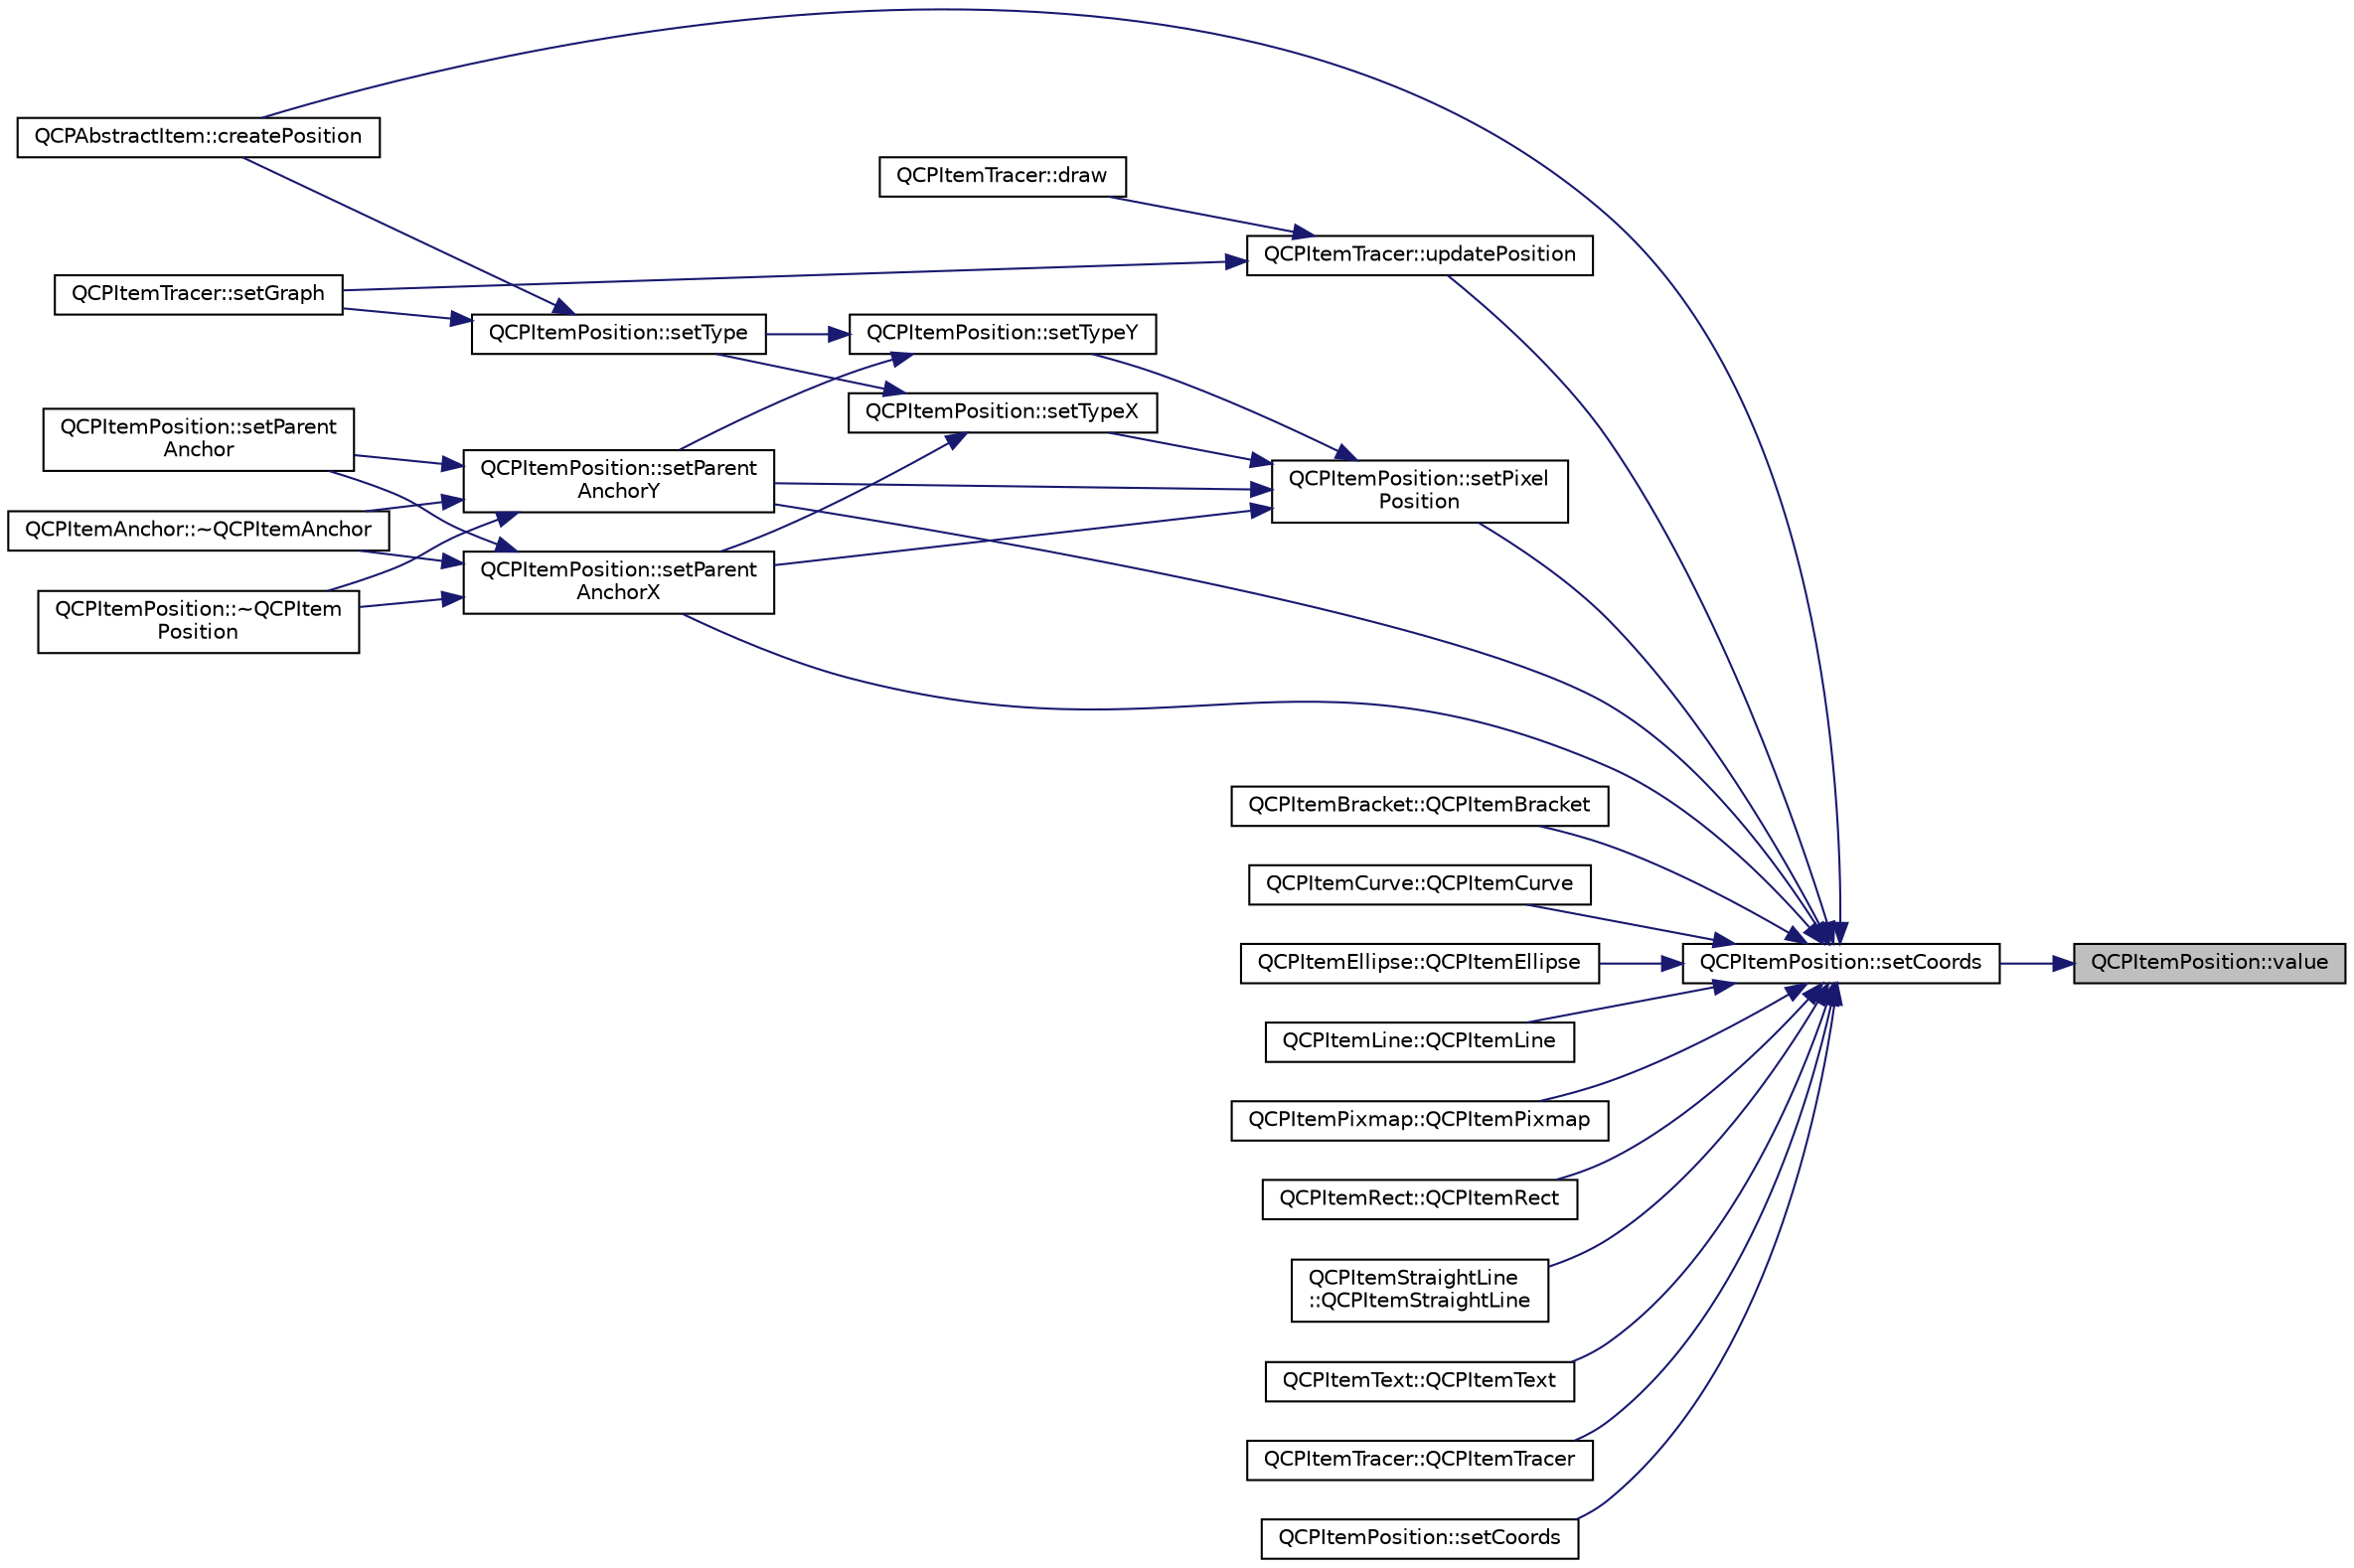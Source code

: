 digraph "QCPItemPosition::value"
{
 // LATEX_PDF_SIZE
  edge [fontname="Helvetica",fontsize="10",labelfontname="Helvetica",labelfontsize="10"];
  node [fontname="Helvetica",fontsize="10",shape=record];
  rankdir="RL";
  Node1 [label="QCPItemPosition::value",height=0.2,width=0.4,color="black", fillcolor="grey75", style="filled", fontcolor="black",tooltip=" "];
  Node1 -> Node2 [dir="back",color="midnightblue",fontsize="10",style="solid",fontname="Helvetica"];
  Node2 [label="QCPItemPosition::setCoords",height=0.2,width=0.4,color="black", fillcolor="white", style="filled",URL="$classQCPItemPosition.html#aa988ba4e87ab684c9021017dcaba945f",tooltip=" "];
  Node2 -> Node3 [dir="back",color="midnightblue",fontsize="10",style="solid",fontname="Helvetica"];
  Node3 [label="QCPAbstractItem::createPosition",height=0.2,width=0.4,color="black", fillcolor="white", style="filled",URL="$classQCPAbstractItem.html#a75036d39c4d4e2e1a7dd145fff915d32",tooltip=" "];
  Node2 -> Node4 [dir="back",color="midnightblue",fontsize="10",style="solid",fontname="Helvetica"];
  Node4 [label="QCPItemBracket::QCPItemBracket",height=0.2,width=0.4,color="black", fillcolor="white", style="filled",URL="$classQCPItemBracket.html#a44ecfa37a76de5e3549e2d61f9d8ee56",tooltip=" "];
  Node2 -> Node5 [dir="back",color="midnightblue",fontsize="10",style="solid",fontname="Helvetica"];
  Node5 [label="QCPItemCurve::QCPItemCurve",height=0.2,width=0.4,color="black", fillcolor="white", style="filled",URL="$classQCPItemCurve.html#ac9b7508bb5c8827e1a7a6199f8c82bec",tooltip=" "];
  Node2 -> Node6 [dir="back",color="midnightblue",fontsize="10",style="solid",fontname="Helvetica"];
  Node6 [label="QCPItemEllipse::QCPItemEllipse",height=0.2,width=0.4,color="black", fillcolor="white", style="filled",URL="$classQCPItemEllipse.html#a759b77ef002515eba0263b5447ecb3fb",tooltip=" "];
  Node2 -> Node7 [dir="back",color="midnightblue",fontsize="10",style="solid",fontname="Helvetica"];
  Node7 [label="QCPItemLine::QCPItemLine",height=0.2,width=0.4,color="black", fillcolor="white", style="filled",URL="$classQCPItemLine.html#a17804b7f64961c6accf25b61e85142e3",tooltip=" "];
  Node2 -> Node8 [dir="back",color="midnightblue",fontsize="10",style="solid",fontname="Helvetica"];
  Node8 [label="QCPItemPixmap::QCPItemPixmap",height=0.2,width=0.4,color="black", fillcolor="white", style="filled",URL="$classQCPItemPixmap.html#aa6de42a37261b21a5480e7da122345c3",tooltip=" "];
  Node2 -> Node9 [dir="back",color="midnightblue",fontsize="10",style="solid",fontname="Helvetica"];
  Node9 [label="QCPItemRect::QCPItemRect",height=0.2,width=0.4,color="black", fillcolor="white", style="filled",URL="$classQCPItemRect.html#a412ad1579f7a1fba453d0fa28c496cbc",tooltip=" "];
  Node2 -> Node10 [dir="back",color="midnightblue",fontsize="10",style="solid",fontname="Helvetica"];
  Node10 [label="QCPItemStraightLine\l::QCPItemStraightLine",height=0.2,width=0.4,color="black", fillcolor="white", style="filled",URL="$classQCPItemStraightLine.html#a41fd2e1f006983449eca9830930c3b10",tooltip=" "];
  Node2 -> Node11 [dir="back",color="midnightblue",fontsize="10",style="solid",fontname="Helvetica"];
  Node11 [label="QCPItemText::QCPItemText",height=0.2,width=0.4,color="black", fillcolor="white", style="filled",URL="$classQCPItemText.html#a77ff96a2972a00872ff8f8c67143abbe",tooltip=" "];
  Node2 -> Node12 [dir="back",color="midnightblue",fontsize="10",style="solid",fontname="Helvetica"];
  Node12 [label="QCPItemTracer::QCPItemTracer",height=0.2,width=0.4,color="black", fillcolor="white", style="filled",URL="$classQCPItemTracer.html#adc5ca846eeac323db4aa1fc4081e36be",tooltip=" "];
  Node2 -> Node13 [dir="back",color="midnightblue",fontsize="10",style="solid",fontname="Helvetica"];
  Node13 [label="QCPItemPosition::setCoords",height=0.2,width=0.4,color="black", fillcolor="white", style="filled",URL="$classQCPItemPosition.html#ae2756567f063cd4be41697e105babc49",tooltip=" "];
  Node2 -> Node14 [dir="back",color="midnightblue",fontsize="10",style="solid",fontname="Helvetica"];
  Node14 [label="QCPItemPosition::setParent\lAnchorX",height=0.2,width=0.4,color="black", fillcolor="white", style="filled",URL="$classQCPItemPosition.html#add71461a973927c74e42179480916d9c",tooltip=" "];
  Node14 -> Node15 [dir="back",color="midnightblue",fontsize="10",style="solid",fontname="Helvetica"];
  Node15 [label="QCPItemPosition::setParent\lAnchor",height=0.2,width=0.4,color="black", fillcolor="white", style="filled",URL="$classQCPItemPosition.html#ac094d67a95d2dceafa0d50b9db3a7e51",tooltip=" "];
  Node14 -> Node16 [dir="back",color="midnightblue",fontsize="10",style="solid",fontname="Helvetica"];
  Node16 [label="QCPItemAnchor::~QCPItemAnchor",height=0.2,width=0.4,color="black", fillcolor="white", style="filled",URL="$classQCPItemAnchor.html#a1868559407600688ee4d1a4621e81ceb",tooltip=" "];
  Node14 -> Node17 [dir="back",color="midnightblue",fontsize="10",style="solid",fontname="Helvetica"];
  Node17 [label="QCPItemPosition::~QCPItem\lPosition",height=0.2,width=0.4,color="black", fillcolor="white", style="filled",URL="$classQCPItemPosition.html#a21f585ffa8d8e3a6ba0cc450701bca5a",tooltip=" "];
  Node2 -> Node18 [dir="back",color="midnightblue",fontsize="10",style="solid",fontname="Helvetica"];
  Node18 [label="QCPItemPosition::setParent\lAnchorY",height=0.2,width=0.4,color="black", fillcolor="white", style="filled",URL="$classQCPItemPosition.html#add5ec1db9d19cec58a3b5c9e0a0c3f9d",tooltip=" "];
  Node18 -> Node15 [dir="back",color="midnightblue",fontsize="10",style="solid",fontname="Helvetica"];
  Node18 -> Node16 [dir="back",color="midnightblue",fontsize="10",style="solid",fontname="Helvetica"];
  Node18 -> Node17 [dir="back",color="midnightblue",fontsize="10",style="solid",fontname="Helvetica"];
  Node2 -> Node19 [dir="back",color="midnightblue",fontsize="10",style="solid",fontname="Helvetica"];
  Node19 [label="QCPItemPosition::setPixel\lPosition",height=0.2,width=0.4,color="black", fillcolor="white", style="filled",URL="$classQCPItemPosition.html#a8d4f858f2089973967cf9cb81970ef0a",tooltip=" "];
  Node19 -> Node14 [dir="back",color="midnightblue",fontsize="10",style="solid",fontname="Helvetica"];
  Node19 -> Node18 [dir="back",color="midnightblue",fontsize="10",style="solid",fontname="Helvetica"];
  Node19 -> Node20 [dir="back",color="midnightblue",fontsize="10",style="solid",fontname="Helvetica"];
  Node20 [label="QCPItemPosition::setTypeX",height=0.2,width=0.4,color="black", fillcolor="white", style="filled",URL="$classQCPItemPosition.html#a2113b2351d6d00457fb3559a4e20c3ea",tooltip=" "];
  Node20 -> Node14 [dir="back",color="midnightblue",fontsize="10",style="solid",fontname="Helvetica"];
  Node20 -> Node21 [dir="back",color="midnightblue",fontsize="10",style="solid",fontname="Helvetica"];
  Node21 [label="QCPItemPosition::setType",height=0.2,width=0.4,color="black", fillcolor="white", style="filled",URL="$classQCPItemPosition.html#aa476abf71ed8fa4c537457ebb1a754ad",tooltip=" "];
  Node21 -> Node3 [dir="back",color="midnightblue",fontsize="10",style="solid",fontname="Helvetica"];
  Node21 -> Node22 [dir="back",color="midnightblue",fontsize="10",style="solid",fontname="Helvetica"];
  Node22 [label="QCPItemTracer::setGraph",height=0.2,width=0.4,color="black", fillcolor="white", style="filled",URL="$classQCPItemTracer.html#af5886f4ded8dd68cb4f3388f390790c0",tooltip=" "];
  Node19 -> Node23 [dir="back",color="midnightblue",fontsize="10",style="solid",fontname="Helvetica"];
  Node23 [label="QCPItemPosition::setTypeY",height=0.2,width=0.4,color="black", fillcolor="white", style="filled",URL="$classQCPItemPosition.html#ac2a454aa5a54c1615c50686601ec4510",tooltip=" "];
  Node23 -> Node18 [dir="back",color="midnightblue",fontsize="10",style="solid",fontname="Helvetica"];
  Node23 -> Node21 [dir="back",color="midnightblue",fontsize="10",style="solid",fontname="Helvetica"];
  Node2 -> Node24 [dir="back",color="midnightblue",fontsize="10",style="solid",fontname="Helvetica"];
  Node24 [label="QCPItemTracer::updatePosition",height=0.2,width=0.4,color="black", fillcolor="white", style="filled",URL="$classQCPItemTracer.html#a5b90296109e36384aedbc8908a670413",tooltip=" "];
  Node24 -> Node25 [dir="back",color="midnightblue",fontsize="10",style="solid",fontname="Helvetica"];
  Node25 [label="QCPItemTracer::draw",height=0.2,width=0.4,color="black", fillcolor="white", style="filled",URL="$classQCPItemTracer.html#a11f187ffea436434f3b5cfc387811967",tooltip=" "];
  Node24 -> Node22 [dir="back",color="midnightblue",fontsize="10",style="solid",fontname="Helvetica"];
}
